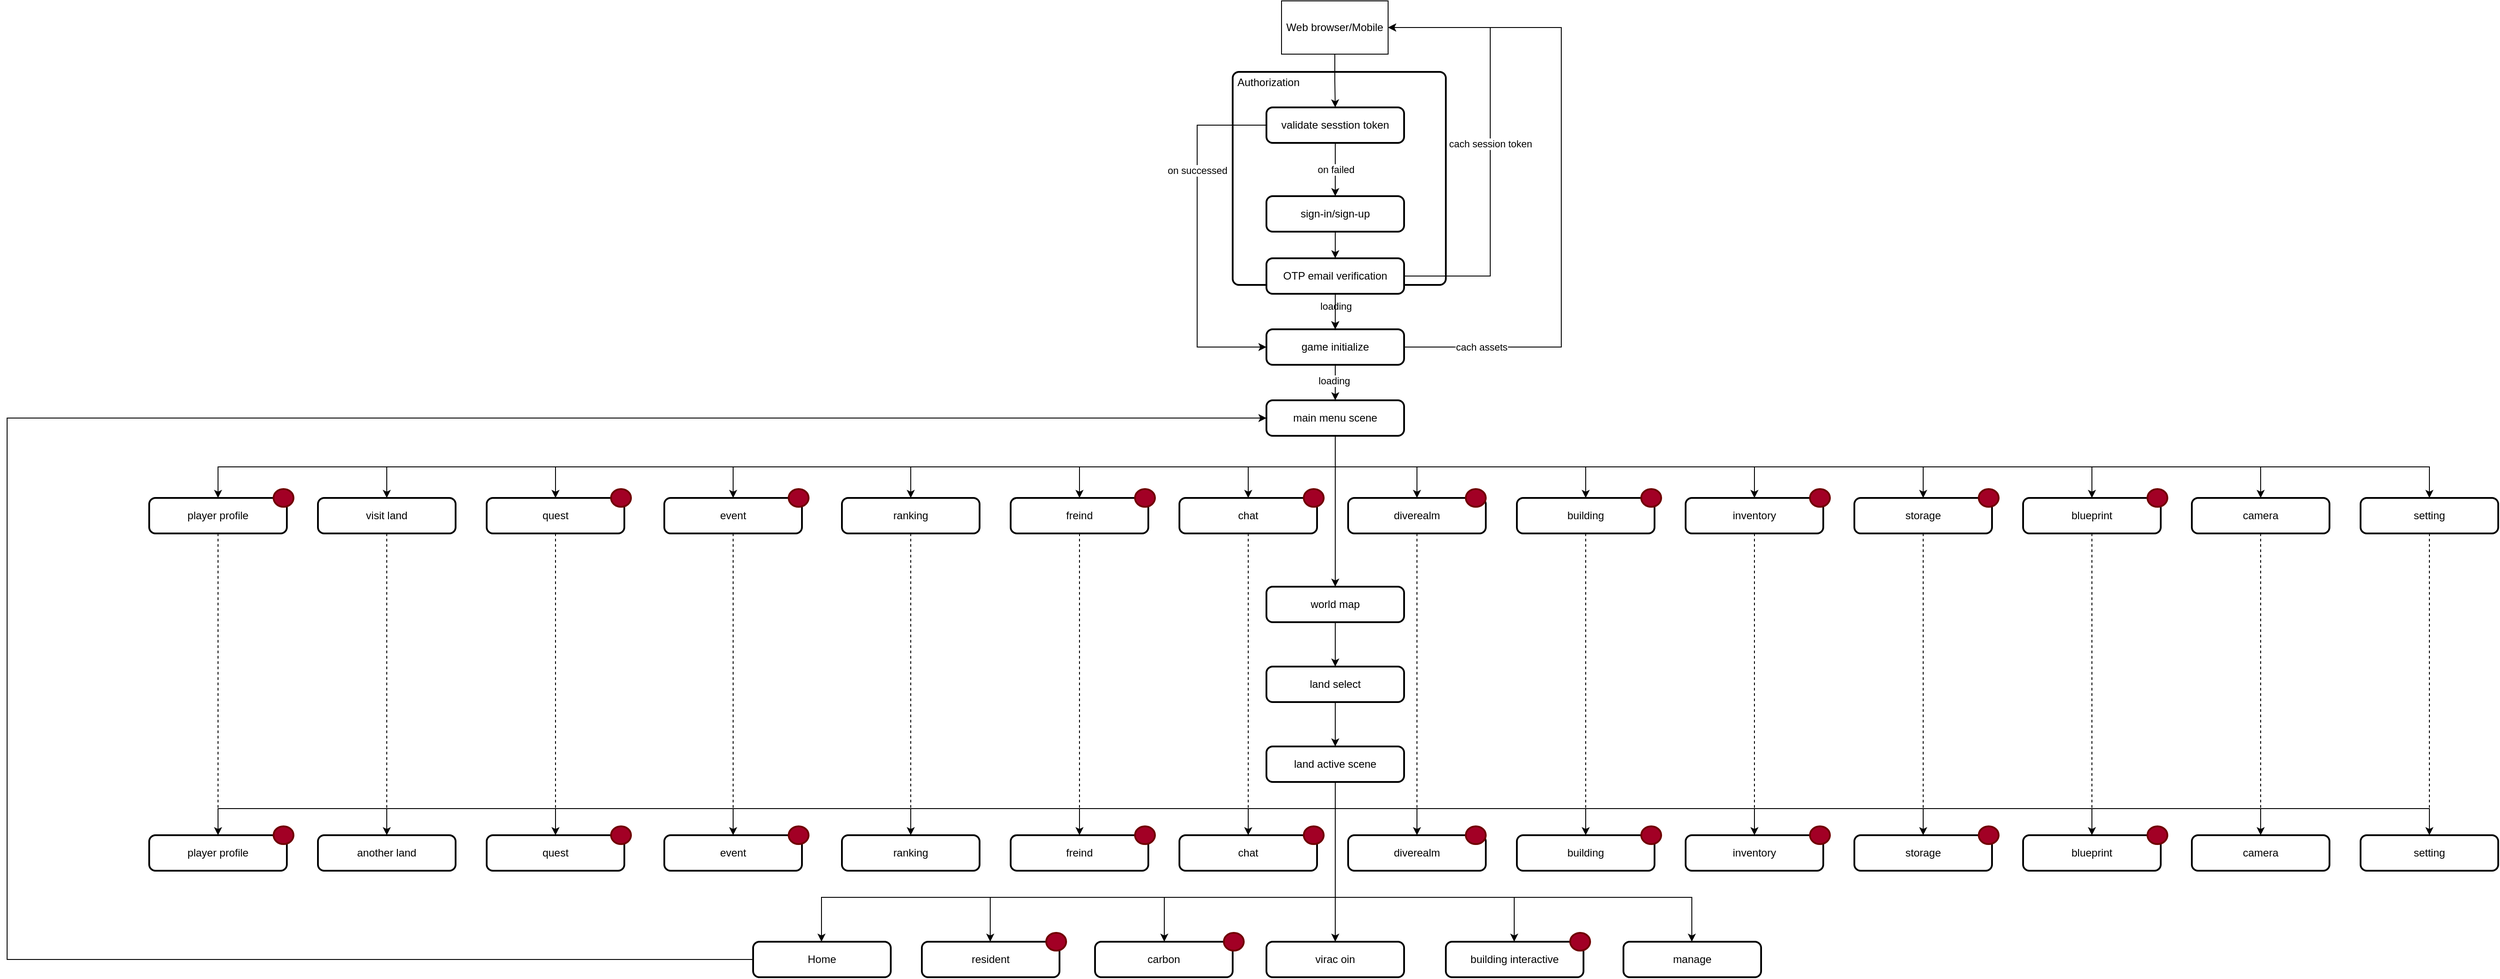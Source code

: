 <mxfile version="18.1.1" type="github">
  <diagram id="zLApnu4wtENaJUfSvOuR" name="Page-1">
    <mxGraphModel dx="2888" dy="593" grid="1" gridSize="10" guides="1" tooltips="1" connect="1" arrows="1" fold="1" page="1" pageScale="1" pageWidth="850" pageHeight="1100" math="0" shadow="0">
      <root>
        <mxCell id="0" />
        <mxCell id="1" parent="0" />
        <mxCell id="1SbiiP8NnMqX3cYzoGQ_-6" value="&amp;nbsp;Authorization&lt;br&gt;&lt;br&gt;&lt;br&gt;&lt;br&gt;&lt;br&gt;&lt;br&gt;&lt;br&gt;&lt;br&gt;&lt;br&gt;&lt;br&gt;&lt;div style=&quot;&quot;&gt;&lt;br&gt;&lt;/div&gt;&lt;div style=&quot;&quot;&gt;&lt;br&gt;&lt;/div&gt;&lt;div style=&quot;&quot;&gt;&lt;br&gt;&lt;/div&gt;&lt;div style=&quot;&quot;&gt;&lt;br&gt;&lt;/div&gt;&lt;div style=&quot;&quot;&gt;&lt;br&gt;&lt;/div&gt;&lt;div style=&quot;&quot;&gt;&lt;br&gt;&lt;/div&gt;" style="rounded=1;whiteSpace=wrap;html=1;absoluteArcSize=1;arcSize=14;strokeWidth=2;align=left;" parent="1" vertex="1">
          <mxGeometry x="310" y="110" width="240" height="240" as="geometry" />
        </mxCell>
        <mxCell id="1SbiiP8NnMqX3cYzoGQ_-5" style="edgeStyle=orthogonalEdgeStyle;rounded=0;orthogonalLoop=1;jettySize=auto;html=1;exitX=0.5;exitY=1;exitDx=0;exitDy=0;" parent="1" source="1SbiiP8NnMqX3cYzoGQ_-1" target="1SbiiP8NnMqX3cYzoGQ_-3" edge="1">
          <mxGeometry relative="1" as="geometry" />
        </mxCell>
        <mxCell id="1SbiiP8NnMqX3cYzoGQ_-1" value="Web browser/Mobile" style="rounded=0;whiteSpace=wrap;html=1;" parent="1" vertex="1">
          <mxGeometry x="365" y="30" width="120" height="60" as="geometry" />
        </mxCell>
        <mxCell id="1SbiiP8NnMqX3cYzoGQ_-8" value="on failed" style="edgeStyle=orthogonalEdgeStyle;rounded=0;orthogonalLoop=1;jettySize=auto;html=1;exitX=0.5;exitY=1;exitDx=0;exitDy=0;entryX=0.5;entryY=0;entryDx=0;entryDy=0;" parent="1" source="1SbiiP8NnMqX3cYzoGQ_-3" target="1SbiiP8NnMqX3cYzoGQ_-7" edge="1">
          <mxGeometry relative="1" as="geometry">
            <mxPoint as="offset" />
          </mxGeometry>
        </mxCell>
        <mxCell id="1SbiiP8NnMqX3cYzoGQ_-10" style="edgeStyle=orthogonalEdgeStyle;rounded=0;orthogonalLoop=1;jettySize=auto;html=1;exitX=0;exitY=0.5;exitDx=0;exitDy=0;entryX=0;entryY=0.5;entryDx=0;entryDy=0;" parent="1" source="1SbiiP8NnMqX3cYzoGQ_-3" target="1SbiiP8NnMqX3cYzoGQ_-9" edge="1">
          <mxGeometry relative="1" as="geometry">
            <Array as="points">
              <mxPoint x="270" y="170" />
              <mxPoint x="270" y="420" />
            </Array>
          </mxGeometry>
        </mxCell>
        <mxCell id="1SbiiP8NnMqX3cYzoGQ_-11" value="on successed" style="edgeLabel;html=1;align=center;verticalAlign=middle;resizable=0;points=[];" parent="1SbiiP8NnMqX3cYzoGQ_-10" vertex="1" connectable="0">
          <mxGeometry x="-0.317" y="-1" relative="1" as="geometry">
            <mxPoint x="1" y="-10" as="offset" />
          </mxGeometry>
        </mxCell>
        <mxCell id="1SbiiP8NnMqX3cYzoGQ_-3" value="validate sesstion token" style="rounded=1;whiteSpace=wrap;html=1;absoluteArcSize=1;arcSize=14;strokeWidth=2;" parent="1" vertex="1">
          <mxGeometry x="348" y="150" width="155" height="40" as="geometry" />
        </mxCell>
        <mxCell id="1SbiiP8NnMqX3cYzoGQ_-15" style="edgeStyle=orthogonalEdgeStyle;rounded=0;orthogonalLoop=1;jettySize=auto;html=1;exitX=0.5;exitY=1;exitDx=0;exitDy=0;" parent="1" source="1SbiiP8NnMqX3cYzoGQ_-7" target="1SbiiP8NnMqX3cYzoGQ_-14" edge="1">
          <mxGeometry relative="1" as="geometry" />
        </mxCell>
        <mxCell id="1SbiiP8NnMqX3cYzoGQ_-7" value="sign-in/sign-up" style="rounded=1;whiteSpace=wrap;html=1;absoluteArcSize=1;arcSize=14;strokeWidth=2;" parent="1" vertex="1">
          <mxGeometry x="348" y="250" width="155" height="40" as="geometry" />
        </mxCell>
        <mxCell id="1SbiiP8NnMqX3cYzoGQ_-19" style="edgeStyle=orthogonalEdgeStyle;rounded=0;orthogonalLoop=1;jettySize=auto;html=1;exitX=0.5;exitY=1;exitDx=0;exitDy=0;" parent="1" source="1SbiiP8NnMqX3cYzoGQ_-9" target="1SbiiP8NnMqX3cYzoGQ_-18" edge="1">
          <mxGeometry relative="1" as="geometry" />
        </mxCell>
        <mxCell id="1SbiiP8NnMqX3cYzoGQ_-22" value="loading" style="edgeLabel;html=1;align=center;verticalAlign=middle;resizable=0;points=[];" parent="1SbiiP8NnMqX3cYzoGQ_-19" vertex="1" connectable="0">
          <mxGeometry x="-0.133" y="-2" relative="1" as="geometry">
            <mxPoint as="offset" />
          </mxGeometry>
        </mxCell>
        <mxCell id="1SbiiP8NnMqX3cYzoGQ_-25" style="edgeStyle=orthogonalEdgeStyle;rounded=0;orthogonalLoop=1;jettySize=auto;html=1;exitX=1;exitY=0.5;exitDx=0;exitDy=0;entryX=1;entryY=0.5;entryDx=0;entryDy=0;fontColor=default;" parent="1" source="1SbiiP8NnMqX3cYzoGQ_-9" target="1SbiiP8NnMqX3cYzoGQ_-1" edge="1">
          <mxGeometry relative="1" as="geometry">
            <Array as="points">
              <mxPoint x="680" y="420" />
              <mxPoint x="680" y="60" />
            </Array>
          </mxGeometry>
        </mxCell>
        <mxCell id="1SbiiP8NnMqX3cYzoGQ_-26" value="cach assets" style="edgeLabel;html=1;align=center;verticalAlign=middle;resizable=0;points=[];fontColor=default;" parent="1SbiiP8NnMqX3cYzoGQ_-25" vertex="1" connectable="0">
          <mxGeometry x="-0.762" relative="1" as="geometry">
            <mxPoint as="offset" />
          </mxGeometry>
        </mxCell>
        <mxCell id="1SbiiP8NnMqX3cYzoGQ_-9" value="game initialize" style="rounded=1;whiteSpace=wrap;html=1;absoluteArcSize=1;arcSize=14;strokeWidth=2;" parent="1" vertex="1">
          <mxGeometry x="348" y="400" width="155" height="40" as="geometry" />
        </mxCell>
        <mxCell id="1SbiiP8NnMqX3cYzoGQ_-16" style="edgeStyle=orthogonalEdgeStyle;rounded=0;orthogonalLoop=1;jettySize=auto;html=1;exitX=0.5;exitY=1;exitDx=0;exitDy=0;entryX=0.5;entryY=0;entryDx=0;entryDy=0;" parent="1" source="1SbiiP8NnMqX3cYzoGQ_-14" target="1SbiiP8NnMqX3cYzoGQ_-9" edge="1">
          <mxGeometry relative="1" as="geometry" />
        </mxCell>
        <mxCell id="1SbiiP8NnMqX3cYzoGQ_-23" value="loading" style="edgeLabel;html=1;align=center;verticalAlign=middle;resizable=0;points=[];labelBorderColor=none;fontColor=default;labelBackgroundColor=default;" parent="1SbiiP8NnMqX3cYzoGQ_-16" vertex="1" connectable="0">
          <mxGeometry x="-0.3" relative="1" as="geometry">
            <mxPoint as="offset" />
          </mxGeometry>
        </mxCell>
        <mxCell id="1SbiiP8NnMqX3cYzoGQ_-17" value="cach session token" style="edgeStyle=orthogonalEdgeStyle;rounded=0;orthogonalLoop=1;jettySize=auto;html=1;exitX=1;exitY=0.5;exitDx=0;exitDy=0;entryX=1;entryY=0.5;entryDx=0;entryDy=0;" parent="1" source="1SbiiP8NnMqX3cYzoGQ_-14" target="1SbiiP8NnMqX3cYzoGQ_-1" edge="1">
          <mxGeometry relative="1" as="geometry">
            <Array as="points">
              <mxPoint x="600" y="340" />
              <mxPoint x="600" y="60" />
            </Array>
          </mxGeometry>
        </mxCell>
        <mxCell id="1SbiiP8NnMqX3cYzoGQ_-24" value="" style="edgeStyle=orthogonalEdgeStyle;rounded=0;orthogonalLoop=1;jettySize=auto;html=1;" parent="1" source="1SbiiP8NnMqX3cYzoGQ_-14" target="1SbiiP8NnMqX3cYzoGQ_-9" edge="1">
          <mxGeometry relative="1" as="geometry" />
        </mxCell>
        <mxCell id="1SbiiP8NnMqX3cYzoGQ_-14" value="OTP email verification" style="rounded=1;whiteSpace=wrap;html=1;absoluteArcSize=1;arcSize=14;strokeWidth=2;" parent="1" vertex="1">
          <mxGeometry x="348" y="320" width="155" height="40" as="geometry" />
        </mxCell>
        <mxCell id="1SbiiP8NnMqX3cYzoGQ_-43" style="edgeStyle=orthogonalEdgeStyle;rounded=0;orthogonalLoop=1;jettySize=auto;html=1;exitX=0.5;exitY=1;exitDx=0;exitDy=0;entryX=0.5;entryY=0;entryDx=0;entryDy=0;fontColor=default;" parent="1" source="1SbiiP8NnMqX3cYzoGQ_-18" target="1SbiiP8NnMqX3cYzoGQ_-29" edge="1">
          <mxGeometry relative="1" as="geometry" />
        </mxCell>
        <mxCell id="1SbiiP8NnMqX3cYzoGQ_-44" style="edgeStyle=orthogonalEdgeStyle;rounded=0;orthogonalLoop=1;jettySize=auto;html=1;exitX=0.5;exitY=1;exitDx=0;exitDy=0;fontColor=default;" parent="1" source="1SbiiP8NnMqX3cYzoGQ_-18" target="1SbiiP8NnMqX3cYzoGQ_-30" edge="1">
          <mxGeometry relative="1" as="geometry" />
        </mxCell>
        <mxCell id="1SbiiP8NnMqX3cYzoGQ_-45" style="edgeStyle=orthogonalEdgeStyle;rounded=0;orthogonalLoop=1;jettySize=auto;html=1;exitX=0.5;exitY=1;exitDx=0;exitDy=0;entryX=0.5;entryY=0;entryDx=0;entryDy=0;fontColor=default;" parent="1" source="1SbiiP8NnMqX3cYzoGQ_-18" target="1SbiiP8NnMqX3cYzoGQ_-31" edge="1">
          <mxGeometry relative="1" as="geometry" />
        </mxCell>
        <mxCell id="1SbiiP8NnMqX3cYzoGQ_-46" style="edgeStyle=orthogonalEdgeStyle;rounded=0;orthogonalLoop=1;jettySize=auto;html=1;exitX=0.5;exitY=1;exitDx=0;exitDy=0;fontColor=default;" parent="1" source="1SbiiP8NnMqX3cYzoGQ_-18" target="1SbiiP8NnMqX3cYzoGQ_-32" edge="1">
          <mxGeometry relative="1" as="geometry" />
        </mxCell>
        <mxCell id="1SbiiP8NnMqX3cYzoGQ_-47" style="edgeStyle=orthogonalEdgeStyle;rounded=0;orthogonalLoop=1;jettySize=auto;html=1;exitX=0.5;exitY=1;exitDx=0;exitDy=0;entryX=0.5;entryY=0;entryDx=0;entryDy=0;fontColor=default;" parent="1" source="1SbiiP8NnMqX3cYzoGQ_-18" target="1SbiiP8NnMqX3cYzoGQ_-33" edge="1">
          <mxGeometry relative="1" as="geometry" />
        </mxCell>
        <mxCell id="1SbiiP8NnMqX3cYzoGQ_-48" style="edgeStyle=orthogonalEdgeStyle;rounded=0;orthogonalLoop=1;jettySize=auto;html=1;exitX=0.5;exitY=1;exitDx=0;exitDy=0;entryX=0.5;entryY=0;entryDx=0;entryDy=0;fontColor=default;" parent="1" source="1SbiiP8NnMqX3cYzoGQ_-18" target="1SbiiP8NnMqX3cYzoGQ_-34" edge="1">
          <mxGeometry relative="1" as="geometry" />
        </mxCell>
        <mxCell id="1SbiiP8NnMqX3cYzoGQ_-49" style="edgeStyle=orthogonalEdgeStyle;rounded=0;orthogonalLoop=1;jettySize=auto;html=1;exitX=0.5;exitY=1;exitDx=0;exitDy=0;entryX=0.5;entryY=0;entryDx=0;entryDy=0;fontColor=default;" parent="1" source="1SbiiP8NnMqX3cYzoGQ_-18" target="1SbiiP8NnMqX3cYzoGQ_-35" edge="1">
          <mxGeometry relative="1" as="geometry" />
        </mxCell>
        <mxCell id="1SbiiP8NnMqX3cYzoGQ_-50" style="edgeStyle=orthogonalEdgeStyle;rounded=0;orthogonalLoop=1;jettySize=auto;html=1;exitX=0.5;exitY=1;exitDx=0;exitDy=0;entryX=0.5;entryY=0;entryDx=0;entryDy=0;fontColor=default;" parent="1" source="1SbiiP8NnMqX3cYzoGQ_-18" target="1SbiiP8NnMqX3cYzoGQ_-36" edge="1">
          <mxGeometry relative="1" as="geometry" />
        </mxCell>
        <mxCell id="1SbiiP8NnMqX3cYzoGQ_-51" style="edgeStyle=orthogonalEdgeStyle;rounded=0;orthogonalLoop=1;jettySize=auto;html=1;exitX=0.5;exitY=1;exitDx=0;exitDy=0;fontColor=default;" parent="1" source="1SbiiP8NnMqX3cYzoGQ_-18" target="1SbiiP8NnMqX3cYzoGQ_-37" edge="1">
          <mxGeometry relative="1" as="geometry" />
        </mxCell>
        <mxCell id="1SbiiP8NnMqX3cYzoGQ_-52" style="edgeStyle=orthogonalEdgeStyle;rounded=0;orthogonalLoop=1;jettySize=auto;html=1;exitX=0.5;exitY=1;exitDx=0;exitDy=0;fontColor=default;" parent="1" source="1SbiiP8NnMqX3cYzoGQ_-18" target="1SbiiP8NnMqX3cYzoGQ_-38" edge="1">
          <mxGeometry relative="1" as="geometry" />
        </mxCell>
        <mxCell id="1SbiiP8NnMqX3cYzoGQ_-53" style="edgeStyle=orthogonalEdgeStyle;rounded=0;orthogonalLoop=1;jettySize=auto;html=1;exitX=0.5;exitY=1;exitDx=0;exitDy=0;entryX=0.5;entryY=0;entryDx=0;entryDy=0;fontColor=default;" parent="1" source="1SbiiP8NnMqX3cYzoGQ_-18" target="1SbiiP8NnMqX3cYzoGQ_-39" edge="1">
          <mxGeometry relative="1" as="geometry" />
        </mxCell>
        <mxCell id="1SbiiP8NnMqX3cYzoGQ_-54" style="edgeStyle=orthogonalEdgeStyle;rounded=0;orthogonalLoop=1;jettySize=auto;html=1;exitX=0.5;exitY=1;exitDx=0;exitDy=0;entryX=0.5;entryY=0;entryDx=0;entryDy=0;fontColor=default;" parent="1" source="1SbiiP8NnMqX3cYzoGQ_-18" target="1SbiiP8NnMqX3cYzoGQ_-40" edge="1">
          <mxGeometry relative="1" as="geometry" />
        </mxCell>
        <mxCell id="1SbiiP8NnMqX3cYzoGQ_-55" style="edgeStyle=orthogonalEdgeStyle;rounded=0;orthogonalLoop=1;jettySize=auto;html=1;exitX=0.5;exitY=1;exitDx=0;exitDy=0;entryX=0.5;entryY=0;entryDx=0;entryDy=0;fontColor=default;" parent="1" source="1SbiiP8NnMqX3cYzoGQ_-18" target="1SbiiP8NnMqX3cYzoGQ_-41" edge="1">
          <mxGeometry relative="1" as="geometry" />
        </mxCell>
        <mxCell id="1SbiiP8NnMqX3cYzoGQ_-56" style="edgeStyle=orthogonalEdgeStyle;rounded=0;orthogonalLoop=1;jettySize=auto;html=1;exitX=0.5;exitY=1;exitDx=0;exitDy=0;fontColor=default;" parent="1" source="1SbiiP8NnMqX3cYzoGQ_-18" target="1SbiiP8NnMqX3cYzoGQ_-42" edge="1">
          <mxGeometry relative="1" as="geometry" />
        </mxCell>
        <mxCell id="1SbiiP8NnMqX3cYzoGQ_-58" style="edgeStyle=orthogonalEdgeStyle;rounded=0;orthogonalLoop=1;jettySize=auto;html=1;exitX=0.5;exitY=1;exitDx=0;exitDy=0;fontColor=default;" parent="1" source="1SbiiP8NnMqX3cYzoGQ_-18" target="1SbiiP8NnMqX3cYzoGQ_-57" edge="1">
          <mxGeometry relative="1" as="geometry" />
        </mxCell>
        <mxCell id="1SbiiP8NnMqX3cYzoGQ_-18" value="main menu scene" style="rounded=1;whiteSpace=wrap;html=1;absoluteArcSize=1;arcSize=14;strokeWidth=2;" parent="1" vertex="1">
          <mxGeometry x="348" y="480" width="155" height="40" as="geometry" />
        </mxCell>
        <mxCell id="1SbiiP8NnMqX3cYzoGQ_-77" style="edgeStyle=orthogonalEdgeStyle;rounded=0;orthogonalLoop=1;jettySize=auto;html=1;exitX=0.5;exitY=1;exitDx=0;exitDy=0;fontColor=default;endArrow=none;endFill=0;dashed=1;" parent="1" source="1SbiiP8NnMqX3cYzoGQ_-29" target="1SbiiP8NnMqX3cYzoGQ_-63" edge="1">
          <mxGeometry relative="1" as="geometry" />
        </mxCell>
        <mxCell id="1SbiiP8NnMqX3cYzoGQ_-29" value="player profile" style="rounded=1;whiteSpace=wrap;html=1;absoluteArcSize=1;arcSize=14;strokeWidth=2;" parent="1" vertex="1">
          <mxGeometry x="-910" y="590" width="155" height="40" as="geometry" />
        </mxCell>
        <mxCell id="1SbiiP8NnMqX3cYzoGQ_-78" style="edgeStyle=orthogonalEdgeStyle;rounded=0;orthogonalLoop=1;jettySize=auto;html=1;exitX=0.5;exitY=1;exitDx=0;exitDy=0;dashed=1;fontColor=default;endArrow=none;endFill=0;" parent="1" source="1SbiiP8NnMqX3cYzoGQ_-30" target="1SbiiP8NnMqX3cYzoGQ_-64" edge="1">
          <mxGeometry relative="1" as="geometry" />
        </mxCell>
        <mxCell id="1SbiiP8NnMqX3cYzoGQ_-30" value="visit land" style="rounded=1;whiteSpace=wrap;html=1;absoluteArcSize=1;arcSize=14;strokeWidth=2;" parent="1" vertex="1">
          <mxGeometry x="-720" y="590" width="155" height="40" as="geometry" />
        </mxCell>
        <mxCell id="1SbiiP8NnMqX3cYzoGQ_-79" style="edgeStyle=orthogonalEdgeStyle;rounded=0;orthogonalLoop=1;jettySize=auto;html=1;exitX=0.5;exitY=1;exitDx=0;exitDy=0;entryX=0.5;entryY=0;entryDx=0;entryDy=0;dashed=1;fontColor=default;endArrow=none;endFill=0;" parent="1" source="1SbiiP8NnMqX3cYzoGQ_-31" target="1SbiiP8NnMqX3cYzoGQ_-65" edge="1">
          <mxGeometry relative="1" as="geometry" />
        </mxCell>
        <mxCell id="1SbiiP8NnMqX3cYzoGQ_-31" value="quest" style="rounded=1;whiteSpace=wrap;html=1;absoluteArcSize=1;arcSize=14;strokeWidth=2;" parent="1" vertex="1">
          <mxGeometry x="-530" y="590" width="155" height="40" as="geometry" />
        </mxCell>
        <mxCell id="1SbiiP8NnMqX3cYzoGQ_-80" style="edgeStyle=orthogonalEdgeStyle;rounded=0;orthogonalLoop=1;jettySize=auto;html=1;exitX=0.5;exitY=1;exitDx=0;exitDy=0;dashed=1;fontColor=default;endArrow=none;endFill=0;" parent="1" source="1SbiiP8NnMqX3cYzoGQ_-32" target="1SbiiP8NnMqX3cYzoGQ_-66" edge="1">
          <mxGeometry relative="1" as="geometry" />
        </mxCell>
        <mxCell id="1SbiiP8NnMqX3cYzoGQ_-32" value="event" style="rounded=1;whiteSpace=wrap;html=1;absoluteArcSize=1;arcSize=14;strokeWidth=2;" parent="1" vertex="1">
          <mxGeometry x="-330" y="590" width="155" height="40" as="geometry" />
        </mxCell>
        <mxCell id="1SbiiP8NnMqX3cYzoGQ_-81" style="edgeStyle=orthogonalEdgeStyle;rounded=0;orthogonalLoop=1;jettySize=auto;html=1;exitX=0.5;exitY=1;exitDx=0;exitDy=0;dashed=1;fontColor=default;endArrow=none;endFill=0;" parent="1" source="1SbiiP8NnMqX3cYzoGQ_-33" target="1SbiiP8NnMqX3cYzoGQ_-67" edge="1">
          <mxGeometry relative="1" as="geometry" />
        </mxCell>
        <mxCell id="1SbiiP8NnMqX3cYzoGQ_-33" value="ranking" style="rounded=1;whiteSpace=wrap;html=1;absoluteArcSize=1;arcSize=14;strokeWidth=2;" parent="1" vertex="1">
          <mxGeometry x="-130" y="590" width="155" height="40" as="geometry" />
        </mxCell>
        <mxCell id="1SbiiP8NnMqX3cYzoGQ_-82" style="edgeStyle=orthogonalEdgeStyle;rounded=0;orthogonalLoop=1;jettySize=auto;html=1;exitX=0.5;exitY=1;exitDx=0;exitDy=0;entryX=0.5;entryY=0;entryDx=0;entryDy=0;dashed=1;fontColor=default;endArrow=none;endFill=0;" parent="1" source="1SbiiP8NnMqX3cYzoGQ_-34" target="1SbiiP8NnMqX3cYzoGQ_-68" edge="1">
          <mxGeometry relative="1" as="geometry" />
        </mxCell>
        <mxCell id="1SbiiP8NnMqX3cYzoGQ_-34" value="freind" style="rounded=1;whiteSpace=wrap;html=1;absoluteArcSize=1;arcSize=14;strokeWidth=2;" parent="1" vertex="1">
          <mxGeometry x="60" y="590" width="155" height="40" as="geometry" />
        </mxCell>
        <mxCell id="1SbiiP8NnMqX3cYzoGQ_-83" style="edgeStyle=orthogonalEdgeStyle;rounded=0;orthogonalLoop=1;jettySize=auto;html=1;exitX=0.5;exitY=1;exitDx=0;exitDy=0;entryX=0.5;entryY=0;entryDx=0;entryDy=0;dashed=1;fontColor=default;endArrow=none;endFill=0;" parent="1" source="1SbiiP8NnMqX3cYzoGQ_-35" target="1SbiiP8NnMqX3cYzoGQ_-69" edge="1">
          <mxGeometry relative="1" as="geometry" />
        </mxCell>
        <mxCell id="1SbiiP8NnMqX3cYzoGQ_-35" value="chat" style="rounded=1;whiteSpace=wrap;html=1;absoluteArcSize=1;arcSize=14;strokeWidth=2;" parent="1" vertex="1">
          <mxGeometry x="250" y="590" width="155" height="40" as="geometry" />
        </mxCell>
        <mxCell id="1SbiiP8NnMqX3cYzoGQ_-84" style="edgeStyle=orthogonalEdgeStyle;rounded=0;orthogonalLoop=1;jettySize=auto;html=1;exitX=0.5;exitY=1;exitDx=0;exitDy=0;dashed=1;fontColor=default;endArrow=none;endFill=0;" parent="1" source="1SbiiP8NnMqX3cYzoGQ_-36" target="1SbiiP8NnMqX3cYzoGQ_-70" edge="1">
          <mxGeometry relative="1" as="geometry" />
        </mxCell>
        <mxCell id="1SbiiP8NnMqX3cYzoGQ_-36" value="diverealm" style="rounded=1;whiteSpace=wrap;html=1;absoluteArcSize=1;arcSize=14;strokeWidth=2;" parent="1" vertex="1">
          <mxGeometry x="440" y="590" width="155" height="40" as="geometry" />
        </mxCell>
        <mxCell id="1SbiiP8NnMqX3cYzoGQ_-85" style="edgeStyle=orthogonalEdgeStyle;rounded=0;orthogonalLoop=1;jettySize=auto;html=1;exitX=0.5;exitY=1;exitDx=0;exitDy=0;entryX=0.5;entryY=0;entryDx=0;entryDy=0;dashed=1;fontColor=default;endArrow=none;endFill=0;" parent="1" source="1SbiiP8NnMqX3cYzoGQ_-37" target="1SbiiP8NnMqX3cYzoGQ_-71" edge="1">
          <mxGeometry relative="1" as="geometry" />
        </mxCell>
        <mxCell id="1SbiiP8NnMqX3cYzoGQ_-37" value="building" style="rounded=1;whiteSpace=wrap;html=1;absoluteArcSize=1;arcSize=14;strokeWidth=2;" parent="1" vertex="1">
          <mxGeometry x="630" y="590" width="155" height="40" as="geometry" />
        </mxCell>
        <mxCell id="1SbiiP8NnMqX3cYzoGQ_-86" style="edgeStyle=orthogonalEdgeStyle;rounded=0;orthogonalLoop=1;jettySize=auto;html=1;exitX=0.5;exitY=1;exitDx=0;exitDy=0;dashed=1;fontColor=default;endArrow=none;endFill=0;" parent="1" source="1SbiiP8NnMqX3cYzoGQ_-38" target="1SbiiP8NnMqX3cYzoGQ_-72" edge="1">
          <mxGeometry relative="1" as="geometry" />
        </mxCell>
        <mxCell id="1SbiiP8NnMqX3cYzoGQ_-38" value="inventory" style="rounded=1;whiteSpace=wrap;html=1;absoluteArcSize=1;arcSize=14;strokeWidth=2;" parent="1" vertex="1">
          <mxGeometry x="820" y="590" width="155" height="40" as="geometry" />
        </mxCell>
        <mxCell id="1SbiiP8NnMqX3cYzoGQ_-87" style="edgeStyle=orthogonalEdgeStyle;rounded=0;orthogonalLoop=1;jettySize=auto;html=1;exitX=0.5;exitY=1;exitDx=0;exitDy=0;dashed=1;fontColor=default;endArrow=none;endFill=0;" parent="1" source="1SbiiP8NnMqX3cYzoGQ_-39" target="1SbiiP8NnMqX3cYzoGQ_-73" edge="1">
          <mxGeometry relative="1" as="geometry" />
        </mxCell>
        <mxCell id="1SbiiP8NnMqX3cYzoGQ_-39" value="storage" style="rounded=1;whiteSpace=wrap;html=1;absoluteArcSize=1;arcSize=14;strokeWidth=2;" parent="1" vertex="1">
          <mxGeometry x="1010" y="590" width="155" height="40" as="geometry" />
        </mxCell>
        <mxCell id="1SbiiP8NnMqX3cYzoGQ_-88" style="edgeStyle=orthogonalEdgeStyle;rounded=0;orthogonalLoop=1;jettySize=auto;html=1;exitX=0.5;exitY=1;exitDx=0;exitDy=0;dashed=1;fontColor=default;endArrow=none;endFill=0;" parent="1" source="1SbiiP8NnMqX3cYzoGQ_-40" target="1SbiiP8NnMqX3cYzoGQ_-74" edge="1">
          <mxGeometry relative="1" as="geometry" />
        </mxCell>
        <mxCell id="1SbiiP8NnMqX3cYzoGQ_-40" value="blueprint" style="rounded=1;whiteSpace=wrap;html=1;absoluteArcSize=1;arcSize=14;strokeWidth=2;" parent="1" vertex="1">
          <mxGeometry x="1200" y="590" width="155" height="40" as="geometry" />
        </mxCell>
        <mxCell id="1SbiiP8NnMqX3cYzoGQ_-89" style="edgeStyle=orthogonalEdgeStyle;rounded=0;orthogonalLoop=1;jettySize=auto;html=1;exitX=0.5;exitY=1;exitDx=0;exitDy=0;dashed=1;fontColor=default;endArrow=none;endFill=0;" parent="1" source="1SbiiP8NnMqX3cYzoGQ_-41" target="1SbiiP8NnMqX3cYzoGQ_-75" edge="1">
          <mxGeometry relative="1" as="geometry" />
        </mxCell>
        <mxCell id="1SbiiP8NnMqX3cYzoGQ_-41" value="camera" style="rounded=1;whiteSpace=wrap;html=1;absoluteArcSize=1;arcSize=14;strokeWidth=2;" parent="1" vertex="1">
          <mxGeometry x="1390" y="590" width="155" height="40" as="geometry" />
        </mxCell>
        <mxCell id="1SbiiP8NnMqX3cYzoGQ_-90" style="edgeStyle=orthogonalEdgeStyle;rounded=0;orthogonalLoop=1;jettySize=auto;html=1;exitX=0.5;exitY=1;exitDx=0;exitDy=0;dashed=1;fontColor=default;endArrow=none;endFill=0;" parent="1" source="1SbiiP8NnMqX3cYzoGQ_-42" target="1SbiiP8NnMqX3cYzoGQ_-76" edge="1">
          <mxGeometry relative="1" as="geometry" />
        </mxCell>
        <mxCell id="1SbiiP8NnMqX3cYzoGQ_-42" value="setting" style="rounded=1;whiteSpace=wrap;html=1;absoluteArcSize=1;arcSize=14;strokeWidth=2;" parent="1" vertex="1">
          <mxGeometry x="1580" y="590" width="155" height="40" as="geometry" />
        </mxCell>
        <mxCell id="1SbiiP8NnMqX3cYzoGQ_-61" style="edgeStyle=orthogonalEdgeStyle;rounded=0;orthogonalLoop=1;jettySize=auto;html=1;exitX=0.5;exitY=1;exitDx=0;exitDy=0;fontColor=default;" parent="1" source="1SbiiP8NnMqX3cYzoGQ_-57" target="1SbiiP8NnMqX3cYzoGQ_-60" edge="1">
          <mxGeometry relative="1" as="geometry" />
        </mxCell>
        <mxCell id="1SbiiP8NnMqX3cYzoGQ_-57" value="world map" style="rounded=1;whiteSpace=wrap;html=1;absoluteArcSize=1;arcSize=14;strokeWidth=2;" parent="1" vertex="1">
          <mxGeometry x="348" y="690" width="155" height="40" as="geometry" />
        </mxCell>
        <mxCell id="1SbiiP8NnMqX3cYzoGQ_-92" style="edgeStyle=orthogonalEdgeStyle;rounded=0;orthogonalLoop=1;jettySize=auto;html=1;exitX=0.5;exitY=1;exitDx=0;exitDy=0;entryX=0.5;entryY=0;entryDx=0;entryDy=0;fontColor=default;endArrow=classic;endFill=1;" parent="1" source="1SbiiP8NnMqX3cYzoGQ_-59" target="1SbiiP8NnMqX3cYzoGQ_-91" edge="1">
          <mxGeometry relative="1" as="geometry" />
        </mxCell>
        <mxCell id="1SbiiP8NnMqX3cYzoGQ_-93" style="edgeStyle=orthogonalEdgeStyle;rounded=0;orthogonalLoop=1;jettySize=auto;html=1;exitX=0.5;exitY=1;exitDx=0;exitDy=0;entryX=0.5;entryY=0;entryDx=0;entryDy=0;fontColor=default;endArrow=classic;endFill=1;" parent="1" source="1SbiiP8NnMqX3cYzoGQ_-59" target="1SbiiP8NnMqX3cYzoGQ_-63" edge="1">
          <mxGeometry relative="1" as="geometry" />
        </mxCell>
        <mxCell id="1SbiiP8NnMqX3cYzoGQ_-94" style="edgeStyle=orthogonalEdgeStyle;rounded=0;orthogonalLoop=1;jettySize=auto;html=1;exitX=0.5;exitY=1;exitDx=0;exitDy=0;fontColor=default;endArrow=classic;endFill=1;" parent="1" source="1SbiiP8NnMqX3cYzoGQ_-59" target="1SbiiP8NnMqX3cYzoGQ_-64" edge="1">
          <mxGeometry relative="1" as="geometry" />
        </mxCell>
        <mxCell id="1SbiiP8NnMqX3cYzoGQ_-95" style="edgeStyle=orthogonalEdgeStyle;rounded=0;orthogonalLoop=1;jettySize=auto;html=1;exitX=0.5;exitY=1;exitDx=0;exitDy=0;fontColor=default;endArrow=classic;endFill=1;" parent="1" source="1SbiiP8NnMqX3cYzoGQ_-59" target="1SbiiP8NnMqX3cYzoGQ_-65" edge="1">
          <mxGeometry relative="1" as="geometry" />
        </mxCell>
        <mxCell id="1SbiiP8NnMqX3cYzoGQ_-96" style="edgeStyle=orthogonalEdgeStyle;rounded=0;orthogonalLoop=1;jettySize=auto;html=1;exitX=0.5;exitY=1;exitDx=0;exitDy=0;fontColor=default;endArrow=classic;endFill=1;" parent="1" source="1SbiiP8NnMqX3cYzoGQ_-59" target="1SbiiP8NnMqX3cYzoGQ_-66" edge="1">
          <mxGeometry relative="1" as="geometry" />
        </mxCell>
        <mxCell id="1SbiiP8NnMqX3cYzoGQ_-97" style="edgeStyle=orthogonalEdgeStyle;rounded=0;orthogonalLoop=1;jettySize=auto;html=1;exitX=0.5;exitY=1;exitDx=0;exitDy=0;fontColor=default;endArrow=classic;endFill=1;" parent="1" source="1SbiiP8NnMqX3cYzoGQ_-59" target="1SbiiP8NnMqX3cYzoGQ_-67" edge="1">
          <mxGeometry relative="1" as="geometry" />
        </mxCell>
        <mxCell id="1SbiiP8NnMqX3cYzoGQ_-98" style="edgeStyle=orthogonalEdgeStyle;rounded=0;orthogonalLoop=1;jettySize=auto;html=1;exitX=0.5;exitY=1;exitDx=0;exitDy=0;fontColor=default;endArrow=classic;endFill=1;" parent="1" source="1SbiiP8NnMqX3cYzoGQ_-59" target="1SbiiP8NnMqX3cYzoGQ_-68" edge="1">
          <mxGeometry relative="1" as="geometry" />
        </mxCell>
        <mxCell id="1SbiiP8NnMqX3cYzoGQ_-99" style="edgeStyle=orthogonalEdgeStyle;rounded=0;orthogonalLoop=1;jettySize=auto;html=1;exitX=0.5;exitY=1;exitDx=0;exitDy=0;entryX=0.5;entryY=0;entryDx=0;entryDy=0;fontColor=default;endArrow=classic;endFill=1;" parent="1" source="1SbiiP8NnMqX3cYzoGQ_-59" target="1SbiiP8NnMqX3cYzoGQ_-69" edge="1">
          <mxGeometry relative="1" as="geometry" />
        </mxCell>
        <mxCell id="1SbiiP8NnMqX3cYzoGQ_-100" style="edgeStyle=orthogonalEdgeStyle;rounded=0;orthogonalLoop=1;jettySize=auto;html=1;exitX=0.5;exitY=1;exitDx=0;exitDy=0;fontColor=default;endArrow=classic;endFill=1;" parent="1" source="1SbiiP8NnMqX3cYzoGQ_-59" target="1SbiiP8NnMqX3cYzoGQ_-70" edge="1">
          <mxGeometry relative="1" as="geometry" />
        </mxCell>
        <mxCell id="1SbiiP8NnMqX3cYzoGQ_-101" style="edgeStyle=orthogonalEdgeStyle;rounded=0;orthogonalLoop=1;jettySize=auto;html=1;exitX=0.5;exitY=1;exitDx=0;exitDy=0;fontColor=default;endArrow=classic;endFill=1;" parent="1" source="1SbiiP8NnMqX3cYzoGQ_-59" target="1SbiiP8NnMqX3cYzoGQ_-71" edge="1">
          <mxGeometry relative="1" as="geometry" />
        </mxCell>
        <mxCell id="1SbiiP8NnMqX3cYzoGQ_-102" style="edgeStyle=orthogonalEdgeStyle;rounded=0;orthogonalLoop=1;jettySize=auto;html=1;exitX=0.5;exitY=1;exitDx=0;exitDy=0;fontColor=default;endArrow=classic;endFill=1;" parent="1" source="1SbiiP8NnMqX3cYzoGQ_-59" target="1SbiiP8NnMqX3cYzoGQ_-72" edge="1">
          <mxGeometry relative="1" as="geometry" />
        </mxCell>
        <mxCell id="1SbiiP8NnMqX3cYzoGQ_-103" style="edgeStyle=orthogonalEdgeStyle;rounded=0;orthogonalLoop=1;jettySize=auto;html=1;exitX=0.5;exitY=1;exitDx=0;exitDy=0;fontColor=default;endArrow=classic;endFill=1;" parent="1" source="1SbiiP8NnMqX3cYzoGQ_-59" target="1SbiiP8NnMqX3cYzoGQ_-73" edge="1">
          <mxGeometry relative="1" as="geometry" />
        </mxCell>
        <mxCell id="1SbiiP8NnMqX3cYzoGQ_-104" style="edgeStyle=orthogonalEdgeStyle;rounded=0;orthogonalLoop=1;jettySize=auto;html=1;exitX=0.5;exitY=1;exitDx=0;exitDy=0;fontColor=default;endArrow=classic;endFill=1;" parent="1" source="1SbiiP8NnMqX3cYzoGQ_-59" target="1SbiiP8NnMqX3cYzoGQ_-74" edge="1">
          <mxGeometry relative="1" as="geometry" />
        </mxCell>
        <mxCell id="1SbiiP8NnMqX3cYzoGQ_-105" style="edgeStyle=orthogonalEdgeStyle;rounded=0;orthogonalLoop=1;jettySize=auto;html=1;exitX=0.5;exitY=1;exitDx=0;exitDy=0;entryX=0.5;entryY=0;entryDx=0;entryDy=0;fontColor=default;endArrow=classic;endFill=1;" parent="1" source="1SbiiP8NnMqX3cYzoGQ_-59" target="1SbiiP8NnMqX3cYzoGQ_-75" edge="1">
          <mxGeometry relative="1" as="geometry" />
        </mxCell>
        <mxCell id="1SbiiP8NnMqX3cYzoGQ_-106" style="edgeStyle=orthogonalEdgeStyle;rounded=0;orthogonalLoop=1;jettySize=auto;html=1;exitX=0.5;exitY=1;exitDx=0;exitDy=0;fontColor=default;endArrow=classic;endFill=1;" parent="1" source="1SbiiP8NnMqX3cYzoGQ_-59" target="1SbiiP8NnMqX3cYzoGQ_-76" edge="1">
          <mxGeometry relative="1" as="geometry" />
        </mxCell>
        <mxCell id="LgLBk2YgW5rHGLfdkVL_-1" style="edgeStyle=orthogonalEdgeStyle;rounded=0;orthogonalLoop=1;jettySize=auto;html=1;exitX=0.5;exitY=1;exitDx=0;exitDy=0;fontColor=default;endArrow=classic;endFill=1;" edge="1" parent="1" source="1SbiiP8NnMqX3cYzoGQ_-59" target="1SbiiP8NnMqX3cYzoGQ_-109">
          <mxGeometry relative="1" as="geometry">
            <Array as="points">
              <mxPoint x="425" y="1040" />
              <mxPoint x="-153" y="1040" />
            </Array>
          </mxGeometry>
        </mxCell>
        <mxCell id="LgLBk2YgW5rHGLfdkVL_-2" style="edgeStyle=orthogonalEdgeStyle;rounded=0;orthogonalLoop=1;jettySize=auto;html=1;exitX=0.5;exitY=1;exitDx=0;exitDy=0;fontColor=default;endArrow=classic;endFill=1;" edge="1" parent="1" source="1SbiiP8NnMqX3cYzoGQ_-59" target="1SbiiP8NnMqX3cYzoGQ_-108">
          <mxGeometry relative="1" as="geometry">
            <Array as="points">
              <mxPoint x="425" y="1040" />
              <mxPoint x="37" y="1040" />
            </Array>
          </mxGeometry>
        </mxCell>
        <mxCell id="LgLBk2YgW5rHGLfdkVL_-3" style="edgeStyle=orthogonalEdgeStyle;rounded=0;orthogonalLoop=1;jettySize=auto;html=1;exitX=0.5;exitY=1;exitDx=0;exitDy=0;fontColor=default;endArrow=classic;endFill=1;" edge="1" parent="1" source="1SbiiP8NnMqX3cYzoGQ_-59" target="1SbiiP8NnMqX3cYzoGQ_-107">
          <mxGeometry relative="1" as="geometry">
            <Array as="points">
              <mxPoint x="425" y="1040" />
              <mxPoint x="233" y="1040" />
            </Array>
          </mxGeometry>
        </mxCell>
        <mxCell id="LgLBk2YgW5rHGLfdkVL_-4" style="edgeStyle=orthogonalEdgeStyle;rounded=0;orthogonalLoop=1;jettySize=auto;html=1;exitX=0.5;exitY=1;exitDx=0;exitDy=0;fontColor=default;endArrow=classic;endFill=1;" edge="1" parent="1" source="1SbiiP8NnMqX3cYzoGQ_-59" target="1SbiiP8NnMqX3cYzoGQ_-110">
          <mxGeometry relative="1" as="geometry">
            <Array as="points">
              <mxPoint x="425" y="1040" />
              <mxPoint x="627" y="1040" />
            </Array>
          </mxGeometry>
        </mxCell>
        <mxCell id="LgLBk2YgW5rHGLfdkVL_-5" style="edgeStyle=orthogonalEdgeStyle;rounded=0;orthogonalLoop=1;jettySize=auto;html=1;exitX=0.5;exitY=1;exitDx=0;exitDy=0;fontColor=default;endArrow=classic;endFill=1;" edge="1" parent="1" source="1SbiiP8NnMqX3cYzoGQ_-59" target="1SbiiP8NnMqX3cYzoGQ_-111">
          <mxGeometry relative="1" as="geometry">
            <Array as="points">
              <mxPoint x="425" y="1040" />
              <mxPoint x="827" y="1040" />
            </Array>
          </mxGeometry>
        </mxCell>
        <mxCell id="1SbiiP8NnMqX3cYzoGQ_-59" value="land active scene" style="rounded=1;whiteSpace=wrap;html=1;absoluteArcSize=1;arcSize=14;strokeWidth=2;" parent="1" vertex="1">
          <mxGeometry x="348" y="870" width="155" height="40" as="geometry" />
        </mxCell>
        <mxCell id="1SbiiP8NnMqX3cYzoGQ_-62" style="edgeStyle=orthogonalEdgeStyle;rounded=0;orthogonalLoop=1;jettySize=auto;html=1;exitX=0.5;exitY=1;exitDx=0;exitDy=0;fontColor=default;" parent="1" source="1SbiiP8NnMqX3cYzoGQ_-60" target="1SbiiP8NnMqX3cYzoGQ_-59" edge="1">
          <mxGeometry relative="1" as="geometry" />
        </mxCell>
        <mxCell id="1SbiiP8NnMqX3cYzoGQ_-60" value="land select" style="rounded=1;whiteSpace=wrap;html=1;absoluteArcSize=1;arcSize=14;strokeWidth=2;" parent="1" vertex="1">
          <mxGeometry x="348" y="780" width="155" height="40" as="geometry" />
        </mxCell>
        <mxCell id="1SbiiP8NnMqX3cYzoGQ_-63" value="player profile" style="rounded=1;whiteSpace=wrap;html=1;absoluteArcSize=1;arcSize=14;strokeWidth=2;" parent="1" vertex="1">
          <mxGeometry x="-910" y="970" width="155" height="40" as="geometry" />
        </mxCell>
        <mxCell id="1SbiiP8NnMqX3cYzoGQ_-64" value="another land" style="rounded=1;whiteSpace=wrap;html=1;absoluteArcSize=1;arcSize=14;strokeWidth=2;" parent="1" vertex="1">
          <mxGeometry x="-720" y="970" width="155" height="40" as="geometry" />
        </mxCell>
        <mxCell id="1SbiiP8NnMqX3cYzoGQ_-65" value="quest" style="rounded=1;whiteSpace=wrap;html=1;absoluteArcSize=1;arcSize=14;strokeWidth=2;" parent="1" vertex="1">
          <mxGeometry x="-530" y="970" width="155" height="40" as="geometry" />
        </mxCell>
        <mxCell id="1SbiiP8NnMqX3cYzoGQ_-66" value="event" style="rounded=1;whiteSpace=wrap;html=1;absoluteArcSize=1;arcSize=14;strokeWidth=2;" parent="1" vertex="1">
          <mxGeometry x="-330" y="970" width="155" height="40" as="geometry" />
        </mxCell>
        <mxCell id="1SbiiP8NnMqX3cYzoGQ_-67" value="ranking" style="rounded=1;whiteSpace=wrap;html=1;absoluteArcSize=1;arcSize=14;strokeWidth=2;" parent="1" vertex="1">
          <mxGeometry x="-130" y="970" width="155" height="40" as="geometry" />
        </mxCell>
        <mxCell id="1SbiiP8NnMqX3cYzoGQ_-68" value="freind" style="rounded=1;whiteSpace=wrap;html=1;absoluteArcSize=1;arcSize=14;strokeWidth=2;" parent="1" vertex="1">
          <mxGeometry x="60" y="970" width="155" height="40" as="geometry" />
        </mxCell>
        <mxCell id="1SbiiP8NnMqX3cYzoGQ_-69" value="chat" style="rounded=1;whiteSpace=wrap;html=1;absoluteArcSize=1;arcSize=14;strokeWidth=2;" parent="1" vertex="1">
          <mxGeometry x="250" y="970" width="155" height="40" as="geometry" />
        </mxCell>
        <mxCell id="1SbiiP8NnMqX3cYzoGQ_-70" value="diverealm" style="rounded=1;whiteSpace=wrap;html=1;absoluteArcSize=1;arcSize=14;strokeWidth=2;" parent="1" vertex="1">
          <mxGeometry x="440" y="970" width="155" height="40" as="geometry" />
        </mxCell>
        <mxCell id="1SbiiP8NnMqX3cYzoGQ_-71" value="building" style="rounded=1;whiteSpace=wrap;html=1;absoluteArcSize=1;arcSize=14;strokeWidth=2;" parent="1" vertex="1">
          <mxGeometry x="630" y="970" width="155" height="40" as="geometry" />
        </mxCell>
        <mxCell id="1SbiiP8NnMqX3cYzoGQ_-72" value="inventory" style="rounded=1;whiteSpace=wrap;html=1;absoluteArcSize=1;arcSize=14;strokeWidth=2;" parent="1" vertex="1">
          <mxGeometry x="820" y="970" width="155" height="40" as="geometry" />
        </mxCell>
        <mxCell id="1SbiiP8NnMqX3cYzoGQ_-73" value="storage" style="rounded=1;whiteSpace=wrap;html=1;absoluteArcSize=1;arcSize=14;strokeWidth=2;" parent="1" vertex="1">
          <mxGeometry x="1010" y="970" width="155" height="40" as="geometry" />
        </mxCell>
        <mxCell id="1SbiiP8NnMqX3cYzoGQ_-74" value="blueprint" style="rounded=1;whiteSpace=wrap;html=1;absoluteArcSize=1;arcSize=14;strokeWidth=2;" parent="1" vertex="1">
          <mxGeometry x="1200" y="970" width="155" height="40" as="geometry" />
        </mxCell>
        <mxCell id="1SbiiP8NnMqX3cYzoGQ_-75" value="camera" style="rounded=1;whiteSpace=wrap;html=1;absoluteArcSize=1;arcSize=14;strokeWidth=2;" parent="1" vertex="1">
          <mxGeometry x="1390" y="970" width="155" height="40" as="geometry" />
        </mxCell>
        <mxCell id="1SbiiP8NnMqX3cYzoGQ_-76" value="setting" style="rounded=1;whiteSpace=wrap;html=1;absoluteArcSize=1;arcSize=14;strokeWidth=2;" parent="1" vertex="1">
          <mxGeometry x="1580" y="970" width="155" height="40" as="geometry" />
        </mxCell>
        <mxCell id="1SbiiP8NnMqX3cYzoGQ_-91" value="virac oin" style="rounded=1;whiteSpace=wrap;html=1;absoluteArcSize=1;arcSize=14;strokeWidth=2;" parent="1" vertex="1">
          <mxGeometry x="348" y="1090" width="155" height="40" as="geometry" />
        </mxCell>
        <mxCell id="1SbiiP8NnMqX3cYzoGQ_-107" value="carbon" style="rounded=1;whiteSpace=wrap;html=1;absoluteArcSize=1;arcSize=14;strokeWidth=2;" parent="1" vertex="1">
          <mxGeometry x="155" y="1090" width="155" height="40" as="geometry" />
        </mxCell>
        <mxCell id="1SbiiP8NnMqX3cYzoGQ_-108" value="resident" style="rounded=1;whiteSpace=wrap;html=1;absoluteArcSize=1;arcSize=14;strokeWidth=2;" parent="1" vertex="1">
          <mxGeometry x="-40" y="1090" width="155" height="40" as="geometry" />
        </mxCell>
        <mxCell id="LgLBk2YgW5rHGLfdkVL_-29" style="edgeStyle=orthogonalEdgeStyle;rounded=0;orthogonalLoop=1;jettySize=auto;html=1;exitX=0;exitY=0.5;exitDx=0;exitDy=0;entryX=0;entryY=0.5;entryDx=0;entryDy=0;fontColor=default;endArrow=classic;endFill=1;" edge="1" parent="1" source="1SbiiP8NnMqX3cYzoGQ_-109" target="1SbiiP8NnMqX3cYzoGQ_-18">
          <mxGeometry relative="1" as="geometry">
            <Array as="points">
              <mxPoint x="-1070" y="1110" />
              <mxPoint x="-1070" y="500" />
            </Array>
          </mxGeometry>
        </mxCell>
        <mxCell id="1SbiiP8NnMqX3cYzoGQ_-109" value="Home" style="rounded=1;whiteSpace=wrap;html=1;absoluteArcSize=1;arcSize=14;strokeWidth=2;" parent="1" vertex="1">
          <mxGeometry x="-230" y="1090" width="155" height="40" as="geometry" />
        </mxCell>
        <mxCell id="1SbiiP8NnMqX3cYzoGQ_-110" value="building interactive" style="rounded=1;whiteSpace=wrap;html=1;absoluteArcSize=1;arcSize=14;strokeWidth=2;" parent="1" vertex="1">
          <mxGeometry x="550" y="1090" width="155" height="40" as="geometry" />
        </mxCell>
        <mxCell id="1SbiiP8NnMqX3cYzoGQ_-111" value="manage" style="rounded=1;whiteSpace=wrap;html=1;absoluteArcSize=1;arcSize=14;strokeWidth=2;" parent="1" vertex="1">
          <mxGeometry x="750" y="1090" width="155" height="40" as="geometry" />
        </mxCell>
        <mxCell id="LgLBk2YgW5rHGLfdkVL_-6" value="" style="strokeWidth=2;html=1;shape=mxgraph.flowchart.start_2;whiteSpace=wrap;labelBackgroundColor=default;labelBorderColor=none;fontColor=#ffffff;fillColor=#a20025;strokeColor=#6F0000;" vertex="1" parent="1">
          <mxGeometry x="572.5" y="580" width="22.5" height="20" as="geometry" />
        </mxCell>
        <mxCell id="LgLBk2YgW5rHGLfdkVL_-7" value="" style="strokeWidth=2;html=1;shape=mxgraph.flowchart.start_2;whiteSpace=wrap;labelBackgroundColor=default;labelBorderColor=none;fontColor=#ffffff;fillColor=#a20025;strokeColor=#6F0000;" vertex="1" parent="1">
          <mxGeometry x="390" y="580" width="22.5" height="20" as="geometry" />
        </mxCell>
        <mxCell id="LgLBk2YgW5rHGLfdkVL_-8" value="" style="strokeWidth=2;html=1;shape=mxgraph.flowchart.start_2;whiteSpace=wrap;labelBackgroundColor=default;labelBorderColor=none;fontColor=#ffffff;fillColor=#a20025;strokeColor=#6F0000;" vertex="1" parent="1">
          <mxGeometry x="200" y="580" width="22.5" height="20" as="geometry" />
        </mxCell>
        <mxCell id="LgLBk2YgW5rHGLfdkVL_-9" value="" style="strokeWidth=2;html=1;shape=mxgraph.flowchart.start_2;whiteSpace=wrap;labelBackgroundColor=default;labelBorderColor=none;fontColor=#ffffff;fillColor=#a20025;strokeColor=#6F0000;" vertex="1" parent="1">
          <mxGeometry x="-190" y="580" width="22.5" height="20" as="geometry" />
        </mxCell>
        <mxCell id="LgLBk2YgW5rHGLfdkVL_-10" value="" style="strokeWidth=2;html=1;shape=mxgraph.flowchart.start_2;whiteSpace=wrap;labelBackgroundColor=default;labelBorderColor=none;fontColor=#ffffff;fillColor=#a20025;strokeColor=#6F0000;" vertex="1" parent="1">
          <mxGeometry x="-390" y="580" width="22.5" height="20" as="geometry" />
        </mxCell>
        <mxCell id="LgLBk2YgW5rHGLfdkVL_-11" value="" style="strokeWidth=2;html=1;shape=mxgraph.flowchart.start_2;whiteSpace=wrap;labelBackgroundColor=default;labelBorderColor=none;fontColor=#ffffff;fillColor=#a20025;strokeColor=#6F0000;" vertex="1" parent="1">
          <mxGeometry x="-770" y="580" width="22.5" height="20" as="geometry" />
        </mxCell>
        <mxCell id="LgLBk2YgW5rHGLfdkVL_-12" value="" style="strokeWidth=2;html=1;shape=mxgraph.flowchart.start_2;whiteSpace=wrap;labelBackgroundColor=default;labelBorderColor=none;fontColor=#ffffff;fillColor=#a20025;strokeColor=#6F0000;" vertex="1" parent="1">
          <mxGeometry x="960" y="580" width="22.5" height="20" as="geometry" />
        </mxCell>
        <mxCell id="LgLBk2YgW5rHGLfdkVL_-13" value="" style="strokeWidth=2;html=1;shape=mxgraph.flowchart.start_2;whiteSpace=wrap;labelBackgroundColor=default;labelBorderColor=none;fontColor=#ffffff;fillColor=#a20025;strokeColor=#6F0000;" vertex="1" parent="1">
          <mxGeometry x="770" y="580" width="22.5" height="20" as="geometry" />
        </mxCell>
        <mxCell id="LgLBk2YgW5rHGLfdkVL_-14" value="" style="strokeWidth=2;html=1;shape=mxgraph.flowchart.start_2;whiteSpace=wrap;labelBackgroundColor=default;labelBorderColor=none;fontColor=#ffffff;fillColor=#a20025;strokeColor=#6F0000;" vertex="1" parent="1">
          <mxGeometry x="1150" y="580" width="22.5" height="20" as="geometry" />
        </mxCell>
        <mxCell id="LgLBk2YgW5rHGLfdkVL_-15" value="" style="strokeWidth=2;html=1;shape=mxgraph.flowchart.start_2;whiteSpace=wrap;labelBackgroundColor=default;labelBorderColor=none;fontColor=#ffffff;fillColor=#a20025;strokeColor=#6F0000;" vertex="1" parent="1">
          <mxGeometry x="1340" y="580" width="22.5" height="20" as="geometry" />
        </mxCell>
        <mxCell id="LgLBk2YgW5rHGLfdkVL_-16" value="" style="strokeWidth=2;html=1;shape=mxgraph.flowchart.start_2;whiteSpace=wrap;labelBackgroundColor=default;labelBorderColor=none;fontColor=#ffffff;fillColor=#a20025;strokeColor=#6F0000;" vertex="1" parent="1">
          <mxGeometry x="-190" y="960" width="22.5" height="20" as="geometry" />
        </mxCell>
        <mxCell id="LgLBk2YgW5rHGLfdkVL_-17" value="" style="strokeWidth=2;html=1;shape=mxgraph.flowchart.start_2;whiteSpace=wrap;labelBackgroundColor=default;labelBorderColor=none;fontColor=#ffffff;fillColor=#a20025;strokeColor=#6F0000;" vertex="1" parent="1">
          <mxGeometry x="-390" y="960" width="22.5" height="20" as="geometry" />
        </mxCell>
        <mxCell id="LgLBk2YgW5rHGLfdkVL_-18" value="" style="strokeWidth=2;html=1;shape=mxgraph.flowchart.start_2;whiteSpace=wrap;labelBackgroundColor=default;labelBorderColor=none;fontColor=#ffffff;fillColor=#a20025;strokeColor=#6F0000;" vertex="1" parent="1">
          <mxGeometry x="-770" y="960" width="22.5" height="20" as="geometry" />
        </mxCell>
        <mxCell id="LgLBk2YgW5rHGLfdkVL_-19" value="" style="strokeWidth=2;html=1;shape=mxgraph.flowchart.start_2;whiteSpace=wrap;labelBackgroundColor=default;labelBorderColor=none;fontColor=#ffffff;fillColor=#a20025;strokeColor=#6F0000;" vertex="1" parent="1">
          <mxGeometry x="200" y="960" width="22.5" height="20" as="geometry" />
        </mxCell>
        <mxCell id="LgLBk2YgW5rHGLfdkVL_-20" value="" style="strokeWidth=2;html=1;shape=mxgraph.flowchart.start_2;whiteSpace=wrap;labelBackgroundColor=default;labelBorderColor=none;fontColor=#ffffff;fillColor=#a20025;strokeColor=#6F0000;" vertex="1" parent="1">
          <mxGeometry x="390" y="960" width="22.5" height="20" as="geometry" />
        </mxCell>
        <mxCell id="LgLBk2YgW5rHGLfdkVL_-21" value="" style="strokeWidth=2;html=1;shape=mxgraph.flowchart.start_2;whiteSpace=wrap;labelBackgroundColor=default;labelBorderColor=none;fontColor=#ffffff;fillColor=#a20025;strokeColor=#6F0000;" vertex="1" parent="1">
          <mxGeometry x="572.5" y="960" width="22.5" height="20" as="geometry" />
        </mxCell>
        <mxCell id="LgLBk2YgW5rHGLfdkVL_-22" value="" style="strokeWidth=2;html=1;shape=mxgraph.flowchart.start_2;whiteSpace=wrap;labelBackgroundColor=default;labelBorderColor=none;fontColor=#ffffff;fillColor=#a20025;strokeColor=#6F0000;" vertex="1" parent="1">
          <mxGeometry x="770" y="960" width="22.5" height="20" as="geometry" />
        </mxCell>
        <mxCell id="LgLBk2YgW5rHGLfdkVL_-23" value="" style="strokeWidth=2;html=1;shape=mxgraph.flowchart.start_2;whiteSpace=wrap;labelBackgroundColor=default;labelBorderColor=none;fontColor=#ffffff;fillColor=#a20025;strokeColor=#6F0000;" vertex="1" parent="1">
          <mxGeometry x="960" y="960" width="22.5" height="20" as="geometry" />
        </mxCell>
        <mxCell id="LgLBk2YgW5rHGLfdkVL_-24" value="" style="strokeWidth=2;html=1;shape=mxgraph.flowchart.start_2;whiteSpace=wrap;labelBackgroundColor=default;labelBorderColor=none;fontColor=#ffffff;fillColor=#a20025;strokeColor=#6F0000;" vertex="1" parent="1">
          <mxGeometry x="1150" y="960" width="22.5" height="20" as="geometry" />
        </mxCell>
        <mxCell id="LgLBk2YgW5rHGLfdkVL_-25" value="" style="strokeWidth=2;html=1;shape=mxgraph.flowchart.start_2;whiteSpace=wrap;labelBackgroundColor=default;labelBorderColor=none;fontColor=#ffffff;fillColor=#a20025;strokeColor=#6F0000;" vertex="1" parent="1">
          <mxGeometry x="1340" y="960" width="22.5" height="20" as="geometry" />
        </mxCell>
        <mxCell id="LgLBk2YgW5rHGLfdkVL_-26" value="" style="strokeWidth=2;html=1;shape=mxgraph.flowchart.start_2;whiteSpace=wrap;labelBackgroundColor=default;labelBorderColor=none;fontColor=#ffffff;fillColor=#a20025;strokeColor=#6F0000;" vertex="1" parent="1">
          <mxGeometry x="100" y="1080" width="22.5" height="20" as="geometry" />
        </mxCell>
        <mxCell id="LgLBk2YgW5rHGLfdkVL_-27" value="" style="strokeWidth=2;html=1;shape=mxgraph.flowchart.start_2;whiteSpace=wrap;labelBackgroundColor=default;labelBorderColor=none;fontColor=#ffffff;fillColor=#a20025;strokeColor=#6F0000;" vertex="1" parent="1">
          <mxGeometry x="300" y="1080" width="22.5" height="20" as="geometry" />
        </mxCell>
        <mxCell id="LgLBk2YgW5rHGLfdkVL_-28" value="" style="strokeWidth=2;html=1;shape=mxgraph.flowchart.start_2;whiteSpace=wrap;labelBackgroundColor=default;labelBorderColor=none;fontColor=#ffffff;fillColor=#a20025;strokeColor=#6F0000;" vertex="1" parent="1">
          <mxGeometry x="690" y="1080" width="22.5" height="20" as="geometry" />
        </mxCell>
      </root>
    </mxGraphModel>
  </diagram>
</mxfile>
